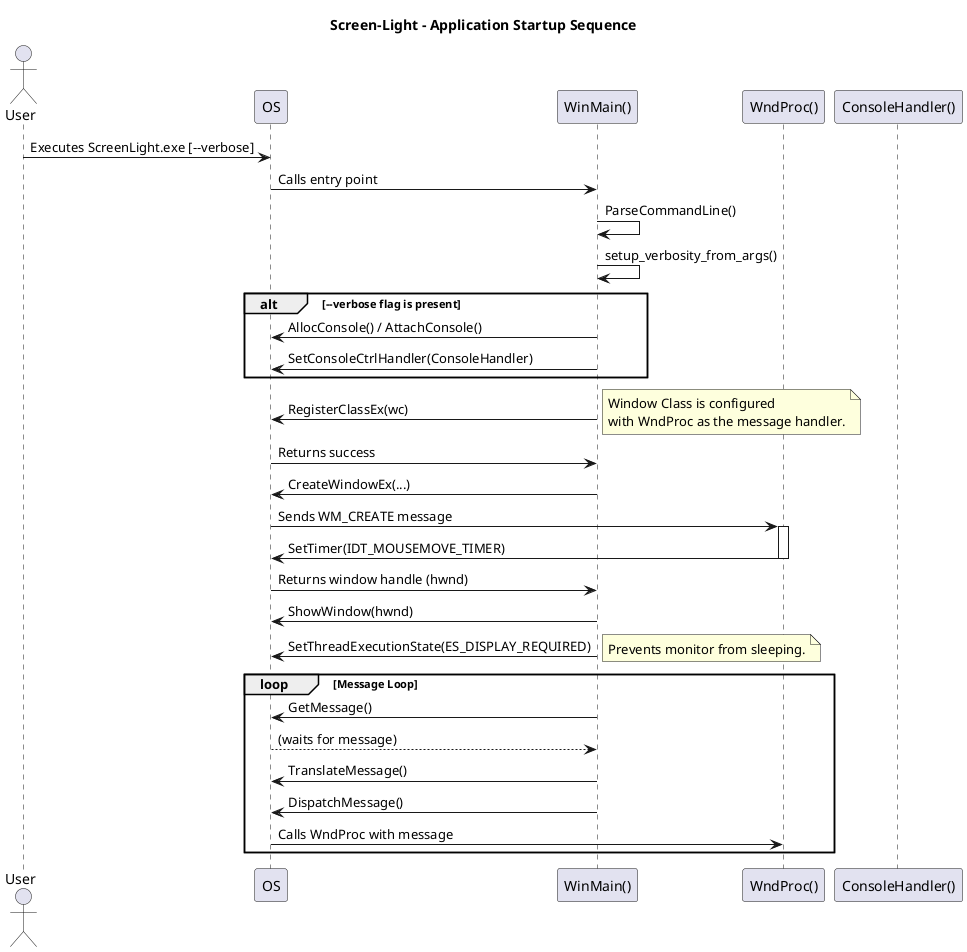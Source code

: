 @startuml
title Screen-Light - Application Startup Sequence

actor User
participant "OS" as OS
participant "WinMain()" as WinMain
participant "WndProc()" as WndProc
participant "ConsoleHandler()" as ConsoleHandler

User -> OS: Executes ScreenLight.exe [--verbose]
OS -> WinMain: Calls entry point

WinMain -> WinMain: ParseCommandLine()
WinMain -> WinMain: setup_verbosity_from_args()

alt --verbose flag is present
  WinMain -> OS: AllocConsole() / AttachConsole()
  WinMain -> OS: SetConsoleCtrlHandler(ConsoleHandler)
end

WinMain -> OS: RegisterClassEx(wc)
note right: Window Class is configured\nwith WndProc as the message handler.

OS -> WinMain: Returns success
WinMain -> OS: CreateWindowEx(...)
OS -> WndProc: Sends WM_CREATE message

activate WndProc
WndProc -> OS: SetTimer(IDT_MOUSEMOVE_TIMER)
deactivate WndProc

OS -> WinMain: Returns window handle (hwnd)
WinMain -> OS: ShowWindow(hwnd)
WinMain -> OS: SetThreadExecutionState(ES_DISPLAY_REQUIRED)
note right: Prevents monitor from sleeping.

loop Message Loop
  WinMain -> OS: GetMessage()
  OS --> WinMain: (waits for message)
  WinMain -> OS: TranslateMessage()
  WinMain -> OS: DispatchMessage()
  OS -> WndProc: Calls WndProc with message
end

@enduml